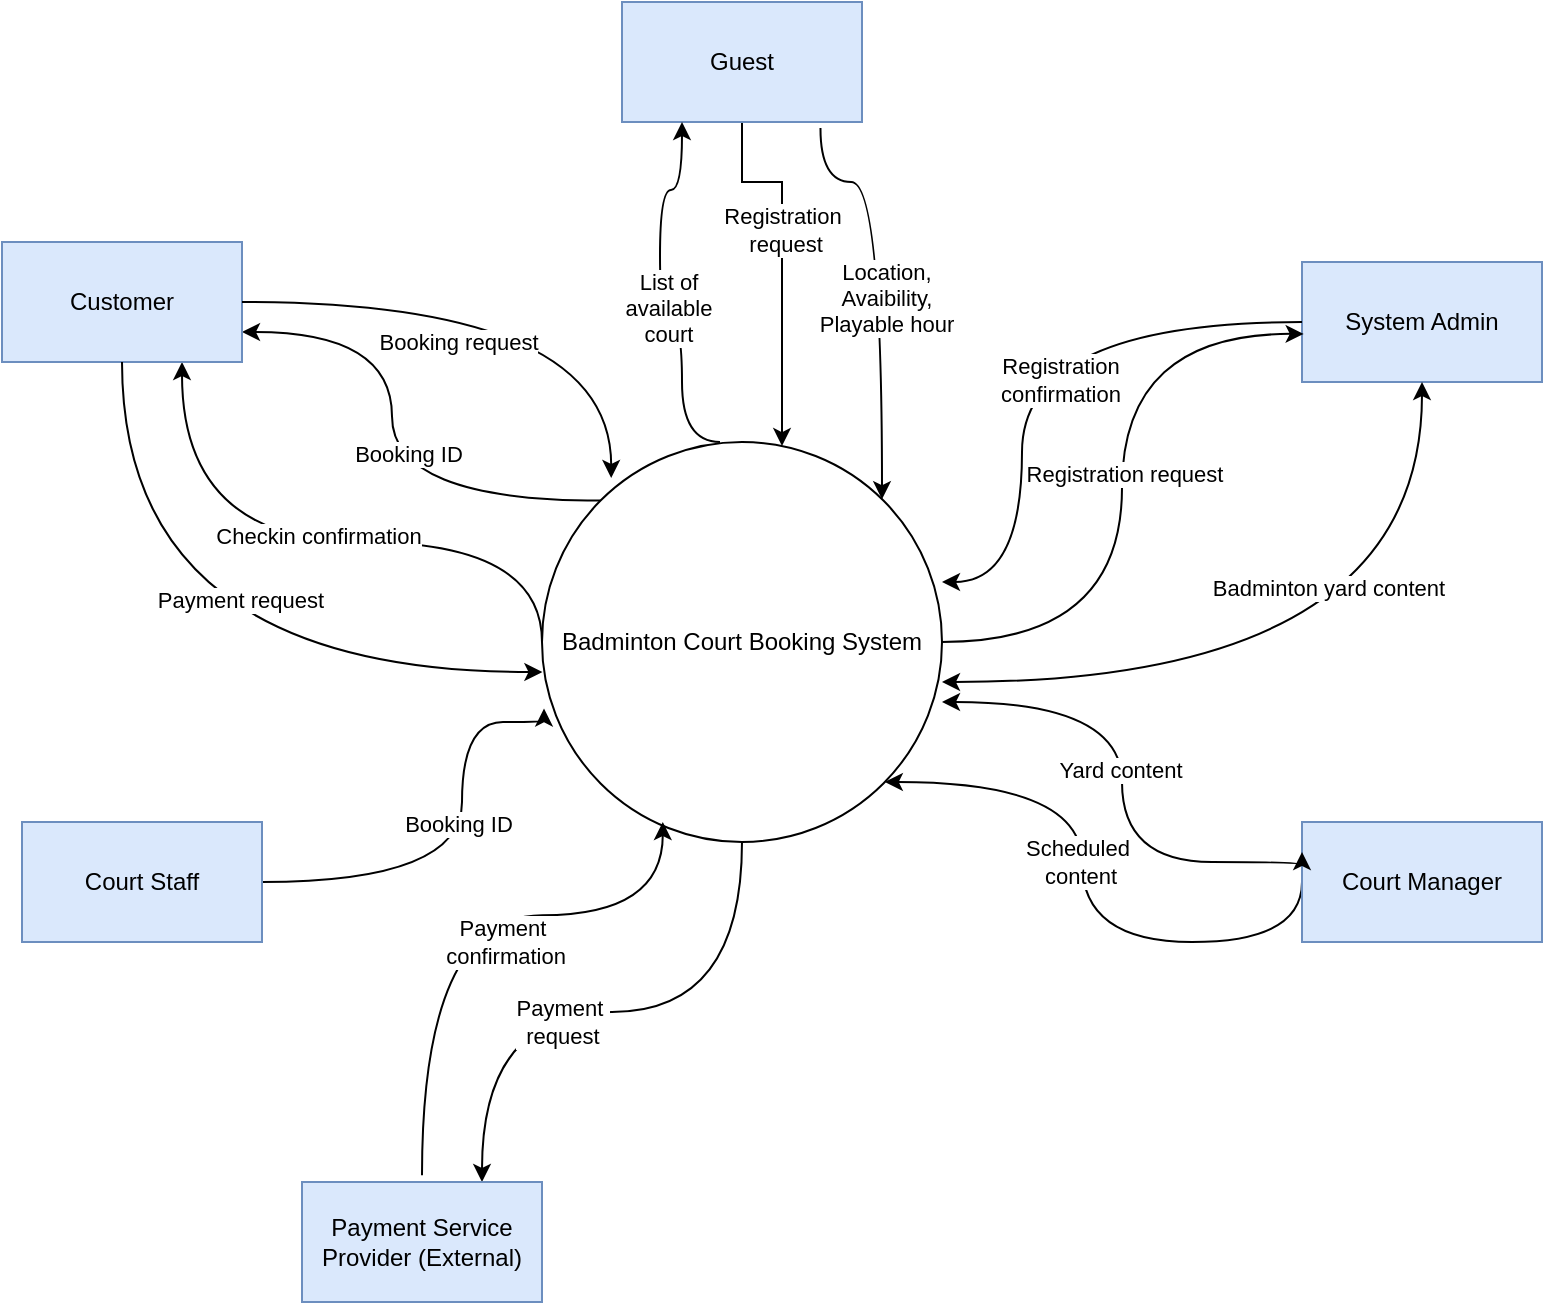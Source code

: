 <mxfile version="24.2.5" type="device">
  <diagram name="Trang-1" id="NHPcXrkCQ3So3wAab3TF">
    <mxGraphModel dx="1050" dy="629" grid="1" gridSize="10" guides="1" tooltips="1" connect="1" arrows="1" fold="1" page="1" pageScale="1" pageWidth="827" pageHeight="1169" math="0" shadow="0">
      <root>
        <mxCell id="0" />
        <mxCell id="1" parent="0" />
        <mxCell id="Un78DVfuLtsYsKL6DgLx-10" style="edgeStyle=orthogonalEdgeStyle;rounded=0;orthogonalLoop=1;jettySize=auto;html=1;exitX=0;exitY=0;exitDx=0;exitDy=0;entryX=1;entryY=0.75;entryDx=0;entryDy=0;curved=1;" parent="1" source="_1pJe0qzJafNQNhFzSlD-1" target="_1pJe0qzJafNQNhFzSlD-3" edge="1">
          <mxGeometry relative="1" as="geometry" />
        </mxCell>
        <mxCell id="Un78DVfuLtsYsKL6DgLx-11" value="Booking ID" style="edgeLabel;html=1;align=center;verticalAlign=middle;resizable=0;points=[];" parent="Un78DVfuLtsYsKL6DgLx-10" vertex="1" connectable="0">
          <mxGeometry x="-0.034" y="-8" relative="1" as="geometry">
            <mxPoint as="offset" />
          </mxGeometry>
        </mxCell>
        <mxCell id="Un78DVfuLtsYsKL6DgLx-14" style="edgeStyle=orthogonalEdgeStyle;rounded=0;orthogonalLoop=1;jettySize=auto;html=1;exitX=0.5;exitY=1;exitDx=0;exitDy=0;entryX=0.75;entryY=0;entryDx=0;entryDy=0;curved=1;" parent="1" source="_1pJe0qzJafNQNhFzSlD-1" target="_1pJe0qzJafNQNhFzSlD-7" edge="1">
          <mxGeometry relative="1" as="geometry" />
        </mxCell>
        <mxCell id="Un78DVfuLtsYsKL6DgLx-15" value="Payment&amp;nbsp;&lt;div&gt;request&lt;/div&gt;" style="edgeLabel;html=1;align=center;verticalAlign=middle;resizable=0;points=[];" parent="Un78DVfuLtsYsKL6DgLx-14" vertex="1" connectable="0">
          <mxGeometry x="-0.345" y="7" relative="1" as="geometry">
            <mxPoint x="-77" y="-2" as="offset" />
          </mxGeometry>
        </mxCell>
        <mxCell id="Un78DVfuLtsYsKL6DgLx-26" style="edgeStyle=orthogonalEdgeStyle;rounded=0;orthogonalLoop=1;jettySize=auto;html=1;exitX=0;exitY=0.5;exitDx=0;exitDy=0;entryX=0.75;entryY=1;entryDx=0;entryDy=0;curved=1;" parent="1" source="_1pJe0qzJafNQNhFzSlD-1" target="_1pJe0qzJafNQNhFzSlD-3" edge="1">
          <mxGeometry relative="1" as="geometry">
            <Array as="points">
              <mxPoint x="340" y="290" />
              <mxPoint x="160" y="290" />
            </Array>
          </mxGeometry>
        </mxCell>
        <mxCell id="Un78DVfuLtsYsKL6DgLx-27" value="Checkin confirmation" style="edgeLabel;html=1;align=center;verticalAlign=middle;resizable=0;points=[];" parent="Un78DVfuLtsYsKL6DgLx-26" vertex="1" connectable="0">
          <mxGeometry x="0.017" y="-3" relative="1" as="geometry">
            <mxPoint as="offset" />
          </mxGeometry>
        </mxCell>
        <mxCell id="_1pJe0qzJafNQNhFzSlD-1" value="Badminton Court Booking System" style="ellipse;whiteSpace=wrap;html=1;" parent="1" vertex="1">
          <mxGeometry x="340" y="240" width="200" height="200" as="geometry" />
        </mxCell>
        <mxCell id="_1pJe0qzJafNQNhFzSlD-8" style="edgeStyle=orthogonalEdgeStyle;rounded=0;orthogonalLoop=1;jettySize=auto;html=1;curved=1;exitX=0.827;exitY=1.05;exitDx=0;exitDy=0;exitPerimeter=0;" parent="1" source="_1pJe0qzJafNQNhFzSlD-2" target="_1pJe0qzJafNQNhFzSlD-1" edge="1">
          <mxGeometry relative="1" as="geometry">
            <Array as="points">
              <mxPoint x="479" y="110" />
              <mxPoint x="510" y="110" />
            </Array>
            <mxPoint x="470" y="110" as="sourcePoint" />
            <mxPoint x="470" y="240" as="targetPoint" />
          </mxGeometry>
        </mxCell>
        <mxCell id="Un78DVfuLtsYsKL6DgLx-1" value="Location,&lt;div&gt;Avaibility,&lt;/div&gt;&lt;div&gt;Playable hour&lt;/div&gt;" style="edgeLabel;html=1;align=center;verticalAlign=middle;resizable=0;points=[];" parent="_1pJe0qzJafNQNhFzSlD-8" vertex="1" connectable="0">
          <mxGeometry x="0.067" y="2" relative="1" as="geometry">
            <mxPoint as="offset" />
          </mxGeometry>
        </mxCell>
        <mxCell id="Un78DVfuLtsYsKL6DgLx-2" style="edgeStyle=orthogonalEdgeStyle;rounded=0;orthogonalLoop=1;jettySize=auto;html=1;exitX=0.5;exitY=1;exitDx=0;exitDy=0;" parent="1" source="_1pJe0qzJafNQNhFzSlD-2" target="_1pJe0qzJafNQNhFzSlD-1" edge="1">
          <mxGeometry relative="1" as="geometry">
            <Array as="points">
              <mxPoint x="460" y="110" />
            </Array>
          </mxGeometry>
        </mxCell>
        <mxCell id="Un78DVfuLtsYsKL6DgLx-3" value="Registration&lt;div&gt;&amp;nbsp;request&lt;br&gt;&lt;/div&gt;" style="edgeLabel;html=1;align=center;verticalAlign=middle;resizable=0;points=[];" parent="Un78DVfuLtsYsKL6DgLx-2" vertex="1" connectable="0">
          <mxGeometry x="-0.077" y="-1" relative="1" as="geometry">
            <mxPoint x="1" y="-10" as="offset" />
          </mxGeometry>
        </mxCell>
        <mxCell id="_1pJe0qzJafNQNhFzSlD-2" value="Guest" style="rounded=0;whiteSpace=wrap;html=1;fillColor=#dae8fc;strokeColor=#6c8ebf;" parent="1" vertex="1">
          <mxGeometry x="380" y="20" width="120" height="60" as="geometry" />
        </mxCell>
        <mxCell id="_1pJe0qzJafNQNhFzSlD-3" value="Customer" style="rounded=0;whiteSpace=wrap;html=1;fillColor=#dae8fc;strokeColor=#6c8ebf;" parent="1" vertex="1">
          <mxGeometry x="70" y="140" width="120" height="60" as="geometry" />
        </mxCell>
        <mxCell id="_1pJe0qzJafNQNhFzSlD-4" value="System Admin" style="rounded=0;whiteSpace=wrap;html=1;fillColor=#dae8fc;strokeColor=#6c8ebf;" parent="1" vertex="1">
          <mxGeometry x="720" y="150" width="120" height="60" as="geometry" />
        </mxCell>
        <mxCell id="Un78DVfuLtsYsKL6DgLx-24" style="edgeStyle=orthogonalEdgeStyle;rounded=0;orthogonalLoop=1;jettySize=auto;html=1;exitX=1;exitY=0.5;exitDx=0;exitDy=0;curved=1;entryX=0.005;entryY=0.666;entryDx=0;entryDy=0;entryPerimeter=0;" parent="1" source="_1pJe0qzJafNQNhFzSlD-5" target="_1pJe0qzJafNQNhFzSlD-1" edge="1">
          <mxGeometry relative="1" as="geometry">
            <Array as="points">
              <mxPoint x="300" y="460" />
              <mxPoint x="300" y="380" />
              <mxPoint x="341" y="380" />
            </Array>
          </mxGeometry>
        </mxCell>
        <mxCell id="Un78DVfuLtsYsKL6DgLx-25" value="Booking ID" style="edgeLabel;html=1;align=center;verticalAlign=middle;resizable=0;points=[];" parent="Un78DVfuLtsYsKL6DgLx-24" vertex="1" connectable="0">
          <mxGeometry x="0.131" y="2" relative="1" as="geometry">
            <mxPoint as="offset" />
          </mxGeometry>
        </mxCell>
        <mxCell id="_1pJe0qzJafNQNhFzSlD-5" value="Court Staff" style="rounded=0;whiteSpace=wrap;html=1;fillColor=#dae8fc;strokeColor=#6c8ebf;" parent="1" vertex="1">
          <mxGeometry x="80" y="430" width="120" height="60" as="geometry" />
        </mxCell>
        <mxCell id="7CtgX5wFynWXxVQC7CMQ-1" style="edgeStyle=orthogonalEdgeStyle;rounded=0;orthogonalLoop=1;jettySize=auto;html=1;exitX=0;exitY=0.5;exitDx=0;exitDy=0;curved=1;" parent="1" source="_1pJe0qzJafNQNhFzSlD-6" target="_1pJe0qzJafNQNhFzSlD-1" edge="1">
          <mxGeometry relative="1" as="geometry">
            <Array as="points">
              <mxPoint x="720" y="490" />
              <mxPoint x="610" y="490" />
              <mxPoint x="610" y="410" />
            </Array>
          </mxGeometry>
        </mxCell>
        <mxCell id="7CtgX5wFynWXxVQC7CMQ-2" value="Scheduled&amp;nbsp;&lt;div&gt;content&lt;/div&gt;" style="edgeLabel;html=1;align=center;verticalAlign=middle;resizable=0;points=[];" parent="7CtgX5wFynWXxVQC7CMQ-1" vertex="1" connectable="0">
          <mxGeometry x="0.131" y="1" relative="1" as="geometry">
            <mxPoint as="offset" />
          </mxGeometry>
        </mxCell>
        <mxCell id="_1pJe0qzJafNQNhFzSlD-6" value="Court Manager" style="rounded=0;whiteSpace=wrap;html=1;fillColor=#dae8fc;strokeColor=#6c8ebf;" parent="1" vertex="1">
          <mxGeometry x="720" y="430" width="120" height="60" as="geometry" />
        </mxCell>
        <mxCell id="_1pJe0qzJafNQNhFzSlD-7" value="Payment Service Provider (External)" style="rounded=0;whiteSpace=wrap;html=1;fillColor=#dae8fc;strokeColor=#6c8ebf;" parent="1" vertex="1">
          <mxGeometry x="220" y="610" width="120" height="60" as="geometry" />
        </mxCell>
        <mxCell id="Un78DVfuLtsYsKL6DgLx-4" style="edgeStyle=orthogonalEdgeStyle;rounded=0;orthogonalLoop=1;jettySize=auto;html=1;exitX=1;exitY=0.5;exitDx=0;exitDy=0;entryX=0.173;entryY=0.09;entryDx=0;entryDy=0;entryPerimeter=0;curved=1;" parent="1" source="_1pJe0qzJafNQNhFzSlD-3" target="_1pJe0qzJafNQNhFzSlD-1" edge="1">
          <mxGeometry relative="1" as="geometry" />
        </mxCell>
        <mxCell id="Un78DVfuLtsYsKL6DgLx-5" value="Booking request" style="edgeLabel;html=1;align=center;verticalAlign=middle;resizable=0;points=[];" parent="Un78DVfuLtsYsKL6DgLx-4" vertex="1" connectable="0">
          <mxGeometry x="-0.01" y="-32" relative="1" as="geometry">
            <mxPoint x="-27" y="-12" as="offset" />
          </mxGeometry>
        </mxCell>
        <mxCell id="Un78DVfuLtsYsKL6DgLx-12" style="edgeStyle=orthogonalEdgeStyle;rounded=0;orthogonalLoop=1;jettySize=auto;html=1;exitX=0.5;exitY=1;exitDx=0;exitDy=0;entryX=0.001;entryY=0.575;entryDx=0;entryDy=0;entryPerimeter=0;curved=1;" parent="1" source="_1pJe0qzJafNQNhFzSlD-3" target="_1pJe0qzJafNQNhFzSlD-1" edge="1">
          <mxGeometry relative="1" as="geometry" />
        </mxCell>
        <mxCell id="Un78DVfuLtsYsKL6DgLx-13" value="Payment request" style="edgeLabel;html=1;align=center;verticalAlign=middle;resizable=0;points=[];" parent="Un78DVfuLtsYsKL6DgLx-12" vertex="1" connectable="0">
          <mxGeometry x="0.172" y="36" relative="1" as="geometry">
            <mxPoint as="offset" />
          </mxGeometry>
        </mxCell>
        <mxCell id="Un78DVfuLtsYsKL6DgLx-16" style="edgeStyle=orthogonalEdgeStyle;rounded=0;orthogonalLoop=1;jettySize=auto;html=1;exitX=0.5;exitY=0;exitDx=0;exitDy=0;entryX=0.302;entryY=0.967;entryDx=0;entryDy=0;entryPerimeter=0;curved=1;" parent="1" edge="1">
          <mxGeometry relative="1" as="geometry">
            <mxPoint x="280" y="606.6" as="sourcePoint" />
            <mxPoint x="400.4" y="430.0" as="targetPoint" />
            <Array as="points">
              <mxPoint x="280" y="476.6" />
              <mxPoint x="400" y="476.6" />
            </Array>
          </mxGeometry>
        </mxCell>
        <mxCell id="Un78DVfuLtsYsKL6DgLx-17" value="Payment&lt;div&gt;&amp;nbsp;confirmation&lt;/div&gt;" style="edgeLabel;html=1;align=center;verticalAlign=middle;resizable=0;points=[];" parent="Un78DVfuLtsYsKL6DgLx-16" vertex="1" connectable="0">
          <mxGeometry x="-0.344" y="6" relative="1" as="geometry">
            <mxPoint x="46" y="-19" as="offset" />
          </mxGeometry>
        </mxCell>
        <mxCell id="Un78DVfuLtsYsKL6DgLx-18" style="edgeStyle=orthogonalEdgeStyle;rounded=0;orthogonalLoop=1;jettySize=auto;html=1;exitX=0;exitY=0.25;exitDx=0;exitDy=0;entryX=1;entryY=0.65;entryDx=0;entryDy=0;entryPerimeter=0;curved=1;startArrow=classic;startFill=1;" parent="1" source="_1pJe0qzJafNQNhFzSlD-6" target="_1pJe0qzJafNQNhFzSlD-1" edge="1">
          <mxGeometry relative="1" as="geometry">
            <Array as="points">
              <mxPoint x="720" y="450" />
              <mxPoint x="630" y="450" />
              <mxPoint x="630" y="370" />
            </Array>
          </mxGeometry>
        </mxCell>
        <mxCell id="Un78DVfuLtsYsKL6DgLx-19" value="Yard content" style="edgeLabel;html=1;align=center;verticalAlign=middle;resizable=0;points=[];" parent="Un78DVfuLtsYsKL6DgLx-18" vertex="1" connectable="0">
          <mxGeometry x="0.064" y="1" relative="1" as="geometry">
            <mxPoint as="offset" />
          </mxGeometry>
        </mxCell>
        <mxCell id="Un78DVfuLtsYsKL6DgLx-20" style="edgeStyle=orthogonalEdgeStyle;rounded=0;orthogonalLoop=1;jettySize=auto;html=1;exitX=0.5;exitY=1;exitDx=0;exitDy=0;entryX=1;entryY=0.6;entryDx=0;entryDy=0;entryPerimeter=0;curved=1;startArrow=classic;startFill=1;" parent="1" source="_1pJe0qzJafNQNhFzSlD-4" target="_1pJe0qzJafNQNhFzSlD-1" edge="1">
          <mxGeometry relative="1" as="geometry" />
        </mxCell>
        <mxCell id="Un78DVfuLtsYsKL6DgLx-21" value="Badminton yard content" style="edgeLabel;html=1;align=center;verticalAlign=middle;resizable=0;points=[];" parent="Un78DVfuLtsYsKL6DgLx-20" vertex="1" connectable="0">
          <mxGeometry x="-0.475" y="-47" relative="1" as="geometry">
            <mxPoint as="offset" />
          </mxGeometry>
        </mxCell>
        <mxCell id="Un78DVfuLtsYsKL6DgLx-28" style="edgeStyle=orthogonalEdgeStyle;rounded=0;orthogonalLoop=1;jettySize=auto;html=1;exitX=1;exitY=0.5;exitDx=0;exitDy=0;entryX=0.007;entryY=0.599;entryDx=0;entryDy=0;entryPerimeter=0;curved=1;" parent="1" source="_1pJe0qzJafNQNhFzSlD-1" target="_1pJe0qzJafNQNhFzSlD-4" edge="1">
          <mxGeometry relative="1" as="geometry" />
        </mxCell>
        <mxCell id="Un78DVfuLtsYsKL6DgLx-29" value="Registration request" style="edgeLabel;html=1;align=center;verticalAlign=middle;resizable=0;points=[];" parent="Un78DVfuLtsYsKL6DgLx-28" vertex="1" connectable="0">
          <mxGeometry x="0.039" y="-1" relative="1" as="geometry">
            <mxPoint as="offset" />
          </mxGeometry>
        </mxCell>
        <mxCell id="Un78DVfuLtsYsKL6DgLx-30" style="edgeStyle=orthogonalEdgeStyle;rounded=0;orthogonalLoop=1;jettySize=auto;html=1;entryX=1;entryY=0.35;entryDx=0;entryDy=0;entryPerimeter=0;curved=1;" parent="1" source="_1pJe0qzJafNQNhFzSlD-4" target="_1pJe0qzJafNQNhFzSlD-1" edge="1">
          <mxGeometry relative="1" as="geometry">
            <Array as="points">
              <mxPoint x="580" y="180" />
              <mxPoint x="580" y="310" />
            </Array>
          </mxGeometry>
        </mxCell>
        <mxCell id="Un78DVfuLtsYsKL6DgLx-31" value="Registration&lt;div&gt;confirmation&lt;/div&gt;" style="edgeLabel;html=1;align=center;verticalAlign=middle;resizable=0;points=[];" parent="Un78DVfuLtsYsKL6DgLx-30" vertex="1" connectable="0">
          <mxGeometry x="0.087" y="19" relative="1" as="geometry">
            <mxPoint as="offset" />
          </mxGeometry>
        </mxCell>
        <mxCell id="Un78DVfuLtsYsKL6DgLx-32" style="edgeStyle=orthogonalEdgeStyle;rounded=0;orthogonalLoop=1;jettySize=auto;html=1;exitX=0.5;exitY=0;exitDx=0;exitDy=0;entryX=0.25;entryY=1;entryDx=0;entryDy=0;curved=1;" parent="1" target="_1pJe0qzJafNQNhFzSlD-2" edge="1">
          <mxGeometry relative="1" as="geometry">
            <mxPoint x="429" y="240" as="sourcePoint" />
            <mxPoint x="414.84" y="113.96" as="targetPoint" />
            <Array as="points">
              <mxPoint x="410" y="240" />
              <mxPoint x="410" y="180" />
              <mxPoint x="399" y="180" />
              <mxPoint x="399" y="114" />
              <mxPoint x="410" y="114" />
            </Array>
          </mxGeometry>
        </mxCell>
        <mxCell id="Un78DVfuLtsYsKL6DgLx-33" value="List of&lt;div&gt;available&lt;/div&gt;&lt;div&gt;court&lt;/div&gt;" style="edgeLabel;html=1;align=center;verticalAlign=middle;resizable=0;points=[];" parent="Un78DVfuLtsYsKL6DgLx-32" vertex="1" connectable="0">
          <mxGeometry x="-0.03" relative="1" as="geometry">
            <mxPoint x="4" as="offset" />
          </mxGeometry>
        </mxCell>
      </root>
    </mxGraphModel>
  </diagram>
</mxfile>
